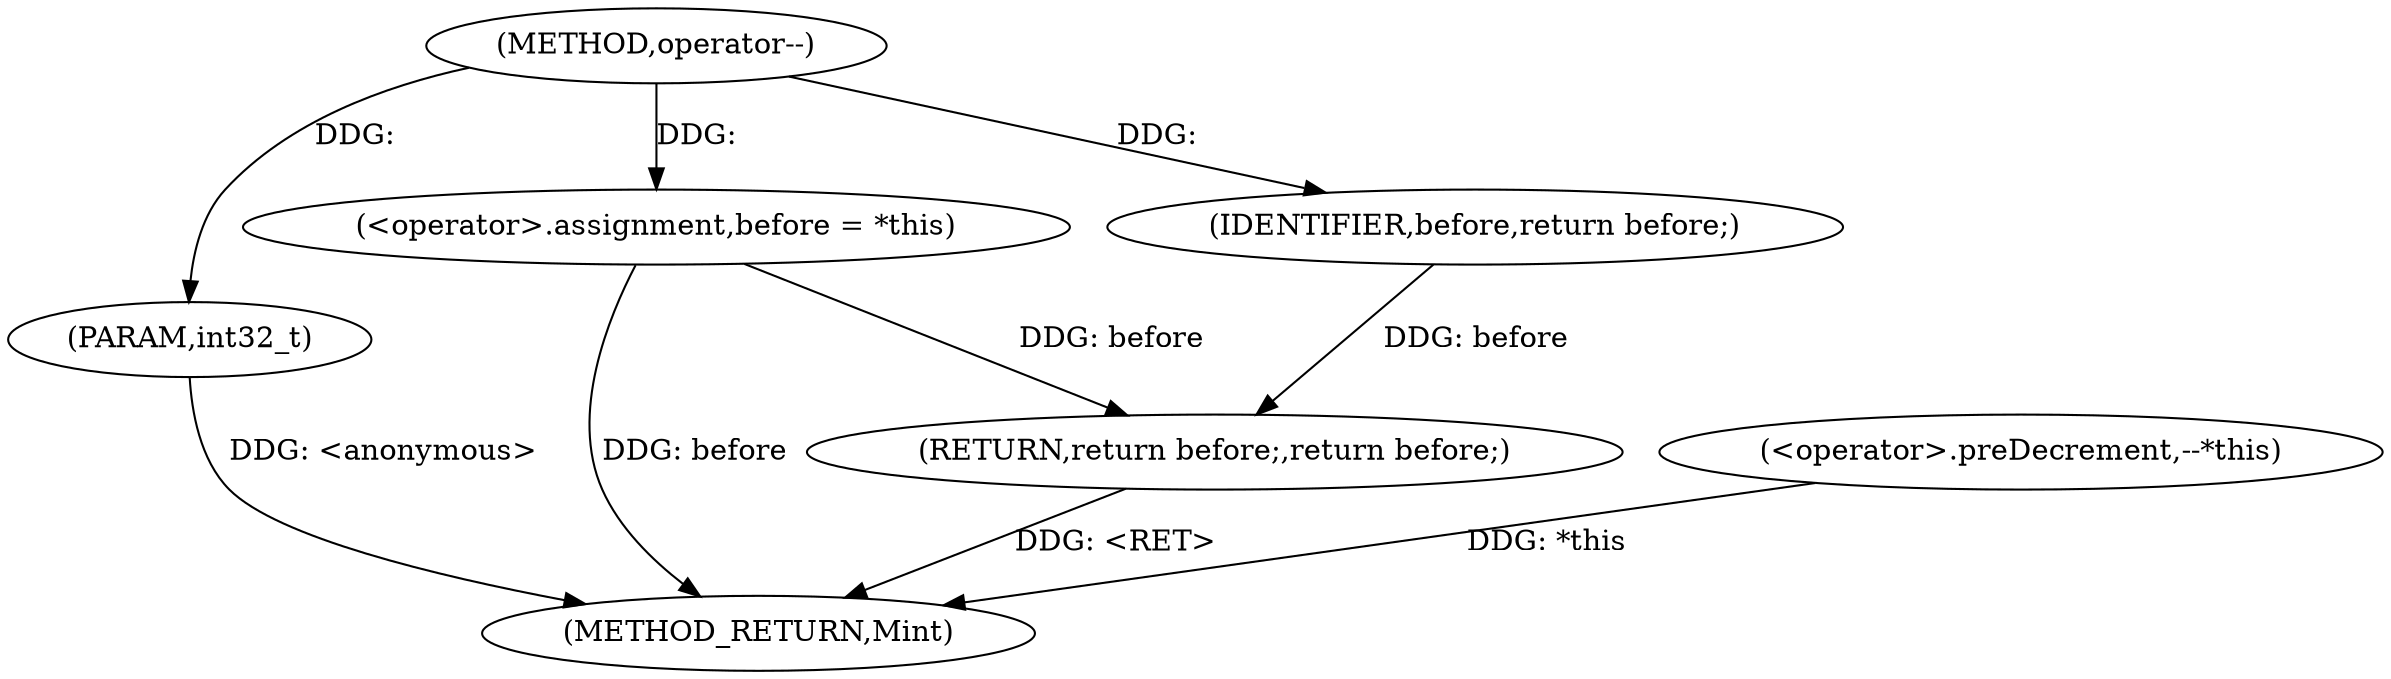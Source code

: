 digraph "operator--" {  
"1001043" [label = "(METHOD,operator--)" ]
"1001056" [label = "(METHOD_RETURN,Mint)" ]
"1001044" [label = "(PARAM,int32_t)" ]
"1001047" [label = "(<operator>.assignment,before = *this)" ]
"1001051" [label = "(<operator>.preDecrement,--*this)" ]
"1001054" [label = "(RETURN,return before;,return before;)" ]
"1001055" [label = "(IDENTIFIER,before,return before;)" ]
  "1001044" -> "1001056"  [ label = "DDG: <anonymous>"] 
  "1001047" -> "1001056"  [ label = "DDG: before"] 
  "1001051" -> "1001056"  [ label = "DDG: *this"] 
  "1001054" -> "1001056"  [ label = "DDG: <RET>"] 
  "1001043" -> "1001044"  [ label = "DDG: "] 
  "1001055" -> "1001054"  [ label = "DDG: before"] 
  "1001047" -> "1001054"  [ label = "DDG: before"] 
  "1001043" -> "1001047"  [ label = "DDG: "] 
  "1001043" -> "1001055"  [ label = "DDG: "] 
}
